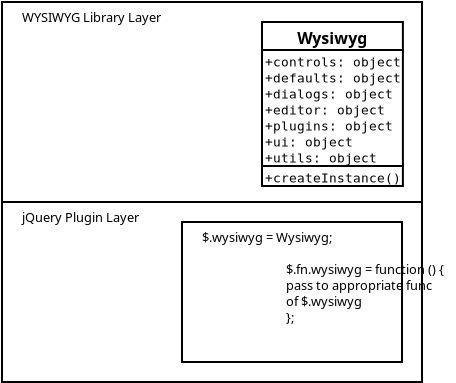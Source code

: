 <?xml version="1.0" encoding="UTF-8"?>
<dia:diagram xmlns:dia="http://www.lysator.liu.se/~alla/dia/">
    <dia:layer name="Background" visible="true" active="true">
        <dia:object type="Standard - Box" version="0" id="O0">
            <dia:attribute name="obj_pos">
                <dia:point val="1,1"/>
            </dia:attribute>
            <dia:attribute name="obj_bb">
                <dia:rectangle val="0.95,0.95;22.05,11.05"/>
            </dia:attribute>
            <dia:attribute name="elem_corner">
                <dia:point val="1,1"/>
            </dia:attribute>
            <dia:attribute name="elem_width">
                <dia:real val="21"/>
            </dia:attribute>
            <dia:attribute name="elem_height">
                <dia:real val="10"/>
            </dia:attribute>
            <dia:attribute name="show_background">
                <dia:boolean val="true"/>
            </dia:attribute>
        </dia:object>
        <dia:object type="UML - Class" version="0" id="O1">
            <dia:attribute name="obj_pos">
                <dia:point val="14,2"/>
            </dia:attribute>
            <dia:attribute name="obj_bb">
                <dia:rectangle val="13.95,1.95;21.095,10.25"/>
            </dia:attribute>
            <dia:attribute name="elem_corner">
                <dia:point val="14,2"/>
            </dia:attribute>
            <dia:attribute name="elem_width">
                <dia:real val="7.045"/>
            </dia:attribute>
            <dia:attribute name="elem_height">
                <dia:real val="8.2"/>
            </dia:attribute>
            <dia:attribute name="name">
                <dia:string>#Wysiwyg#</dia:string>
            </dia:attribute>
            <dia:attribute name="stereotype">
                <dia:string>##</dia:string>
            </dia:attribute>
            <dia:attribute name="comment">
                <dia:string>##</dia:string>
            </dia:attribute>
            <dia:attribute name="abstract">
                <dia:boolean val="false"/>
            </dia:attribute>
            <dia:attribute name="suppress_attributes">
                <dia:boolean val="false"/>
            </dia:attribute>
            <dia:attribute name="suppress_operations">
                <dia:boolean val="false"/>
            </dia:attribute>
            <dia:attribute name="visible_attributes">
                <dia:boolean val="true"/>
            </dia:attribute>
            <dia:attribute name="visible_operations">
                <dia:boolean val="true"/>
            </dia:attribute>
            <dia:attribute name="visible_comments">
                <dia:boolean val="false"/>
            </dia:attribute>
            <dia:attribute name="wrap_operations">
                <dia:boolean val="true"/>
            </dia:attribute>
            <dia:attribute name="wrap_after_char">
                <dia:int val="40"/>
            </dia:attribute>
            <dia:attribute name="comment_line_length">
                <dia:int val="17"/>
            </dia:attribute>
            <dia:attribute name="comment_tagging">
                <dia:boolean val="false"/>
            </dia:attribute>
            <dia:attribute name="line_width">
                <dia:real val="0.1"/>
            </dia:attribute>
            <dia:attribute name="line_color">
                <dia:color val="#000000"/>
            </dia:attribute>
            <dia:attribute name="fill_color">
                <dia:color val="#ffffff"/>
            </dia:attribute>
            <dia:attribute name="text_color">
                <dia:color val="#000000"/>
            </dia:attribute>
            <dia:attribute name="normal_font">
                <dia:font family="monospace" style="0" name="Courier"/>
            </dia:attribute>
            <dia:attribute name="abstract_font">
                <dia:font family="monospace" style="88" name="Courier-BoldOblique"/>
            </dia:attribute>
            <dia:attribute name="polymorphic_font">
                <dia:font family="monospace" style="8" name="Courier-Oblique"/>
            </dia:attribute>
            <dia:attribute name="classname_font">
                <dia:font family="sans" style="80" name="Helvetica-Bold"/>
            </dia:attribute>
            <dia:attribute name="abstract_classname_font">
                <dia:font family="sans" style="88" name="Helvetica-BoldOblique"/>
            </dia:attribute>
            <dia:attribute name="comment_font">
                <dia:font family="sans" style="8" name="Helvetica-Oblique"/>
            </dia:attribute>
            <dia:attribute name="normal_font_height">
                <dia:real val="0.8"/>
            </dia:attribute>
            <dia:attribute name="polymorphic_font_height">
                <dia:real val="0.8"/>
            </dia:attribute>
            <dia:attribute name="abstract_font_height">
                <dia:real val="0.8"/>
            </dia:attribute>
            <dia:attribute name="classname_font_height">
                <dia:real val="1"/>
            </dia:attribute>
            <dia:attribute name="abstract_classname_font_height">
                <dia:real val="1"/>
            </dia:attribute>
            <dia:attribute name="comment_font_height">
                <dia:real val="0.7"/>
            </dia:attribute>
            <dia:attribute name="attributes">
                <dia:composite type="umlattribute">
                    <dia:attribute name="name">
                        <dia:string>#controls#</dia:string>
                    </dia:attribute>
                    <dia:attribute name="type">
                        <dia:string>#object#</dia:string>
                    </dia:attribute>
                    <dia:attribute name="value">
                        <dia:string>##</dia:string>
                    </dia:attribute>
                    <dia:attribute name="comment">
                        <dia:string>##</dia:string>
                    </dia:attribute>
                    <dia:attribute name="visibility">
                        <dia:enum val="0"/>
                    </dia:attribute>
                    <dia:attribute name="abstract">
                        <dia:boolean val="false"/>
                    </dia:attribute>
                    <dia:attribute name="class_scope">
                        <dia:boolean val="false"/>
                    </dia:attribute>
                </dia:composite>
                <dia:composite type="umlattribute">
                    <dia:attribute name="name">
                        <dia:string>#defaults#</dia:string>
                    </dia:attribute>
                    <dia:attribute name="type">
                        <dia:string>#object#</dia:string>
                    </dia:attribute>
                    <dia:attribute name="value">
                        <dia:string>##</dia:string>
                    </dia:attribute>
                    <dia:attribute name="comment">
                        <dia:string>##</dia:string>
                    </dia:attribute>
                    <dia:attribute name="visibility">
                        <dia:enum val="0"/>
                    </dia:attribute>
                    <dia:attribute name="abstract">
                        <dia:boolean val="false"/>
                    </dia:attribute>
                    <dia:attribute name="class_scope">
                        <dia:boolean val="false"/>
                    </dia:attribute>
                </dia:composite>
                <dia:composite type="umlattribute">
                    <dia:attribute name="name">
                        <dia:string>#dialogs#</dia:string>
                    </dia:attribute>
                    <dia:attribute name="type">
                        <dia:string>#object#</dia:string>
                    </dia:attribute>
                    <dia:attribute name="value">
                        <dia:string>##</dia:string>
                    </dia:attribute>
                    <dia:attribute name="comment">
                        <dia:string>##</dia:string>
                    </dia:attribute>
                    <dia:attribute name="visibility">
                        <dia:enum val="0"/>
                    </dia:attribute>
                    <dia:attribute name="abstract">
                        <dia:boolean val="false"/>
                    </dia:attribute>
                    <dia:attribute name="class_scope">
                        <dia:boolean val="false"/>
                    </dia:attribute>
                </dia:composite>
                <dia:composite type="umlattribute">
                    <dia:attribute name="name">
                        <dia:string>#editor#</dia:string>
                    </dia:attribute>
                    <dia:attribute name="type">
                        <dia:string>#object#</dia:string>
                    </dia:attribute>
                    <dia:attribute name="value">
                        <dia:string>##</dia:string>
                    </dia:attribute>
                    <dia:attribute name="comment">
                        <dia:string>##</dia:string>
                    </dia:attribute>
                    <dia:attribute name="visibility">
                        <dia:enum val="0"/>
                    </dia:attribute>
                    <dia:attribute name="abstract">
                        <dia:boolean val="false"/>
                    </dia:attribute>
                    <dia:attribute name="class_scope">
                        <dia:boolean val="false"/>
                    </dia:attribute>
                </dia:composite>
                <dia:composite type="umlattribute">
                    <dia:attribute name="name">
                        <dia:string>#plugins#</dia:string>
                    </dia:attribute>
                    <dia:attribute name="type">
                        <dia:string>#object#</dia:string>
                    </dia:attribute>
                    <dia:attribute name="value">
                        <dia:string>##</dia:string>
                    </dia:attribute>
                    <dia:attribute name="comment">
                        <dia:string>##</dia:string>
                    </dia:attribute>
                    <dia:attribute name="visibility">
                        <dia:enum val="0"/>
                    </dia:attribute>
                    <dia:attribute name="abstract">
                        <dia:boolean val="false"/>
                    </dia:attribute>
                    <dia:attribute name="class_scope">
                        <dia:boolean val="false"/>
                    </dia:attribute>
                </dia:composite>
                <dia:composite type="umlattribute">
                    <dia:attribute name="name">
                        <dia:string>#ui#</dia:string>
                    </dia:attribute>
                    <dia:attribute name="type">
                        <dia:string>#object#</dia:string>
                    </dia:attribute>
                    <dia:attribute name="value">
                        <dia:string>##</dia:string>
                    </dia:attribute>
                    <dia:attribute name="comment">
                        <dia:string>##</dia:string>
                    </dia:attribute>
                    <dia:attribute name="visibility">
                        <dia:enum val="0"/>
                    </dia:attribute>
                    <dia:attribute name="abstract">
                        <dia:boolean val="false"/>
                    </dia:attribute>
                    <dia:attribute name="class_scope">
                        <dia:boolean val="false"/>
                    </dia:attribute>
                </dia:composite>
                <dia:composite type="umlattribute">
                    <dia:attribute name="name">
                        <dia:string>#utils#</dia:string>
                    </dia:attribute>
                    <dia:attribute name="type">
                        <dia:string>#object#</dia:string>
                    </dia:attribute>
                    <dia:attribute name="value">
                        <dia:string>##</dia:string>
                    </dia:attribute>
                    <dia:attribute name="comment">
                        <dia:string>##</dia:string>
                    </dia:attribute>
                    <dia:attribute name="visibility">
                        <dia:enum val="0"/>
                    </dia:attribute>
                    <dia:attribute name="abstract">
                        <dia:boolean val="false"/>
                    </dia:attribute>
                    <dia:attribute name="class_scope">
                        <dia:boolean val="false"/>
                    </dia:attribute>
                </dia:composite>
            </dia:attribute>
            <dia:attribute name="operations">
                <dia:composite type="umloperation">
                    <dia:attribute name="name">
                        <dia:string>#createInstance#</dia:string>
                    </dia:attribute>
                    <dia:attribute name="stereotype">
                        <dia:string>##</dia:string>
                    </dia:attribute>
                    <dia:attribute name="type">
                        <dia:string>##</dia:string>
                    </dia:attribute>
                    <dia:attribute name="visibility">
                        <dia:enum val="0"/>
                    </dia:attribute>
                    <dia:attribute name="comment">
                        <dia:string>##</dia:string>
                    </dia:attribute>
                    <dia:attribute name="abstract">
                        <dia:boolean val="false"/>
                    </dia:attribute>
                    <dia:attribute name="inheritance_type">
                        <dia:enum val="2"/>
                    </dia:attribute>
                    <dia:attribute name="query">
                        <dia:boolean val="false"/>
                    </dia:attribute>
                    <dia:attribute name="class_scope">
                        <dia:boolean val="false"/>
                    </dia:attribute>
                    <dia:attribute name="parameters"/>
                </dia:composite>
            </dia:attribute>
            <dia:attribute name="template">
                <dia:boolean val="false"/>
            </dia:attribute>
            <dia:attribute name="templates"/>
        </dia:object>
        <dia:object type="Standard - Text" version="1" id="O2">
            <dia:attribute name="obj_pos">
                <dia:point val="2,2"/>
            </dia:attribute>
            <dia:attribute name="obj_bb">
                <dia:rectangle val="2,1.405;9.57,2.152"/>
            </dia:attribute>
            <dia:attribute name="text">
                <dia:composite type="text">
                    <dia:attribute name="string">
                        <dia:string>#WYSIWYG Library Layer#</dia:string>
                    </dia:attribute>
                    <dia:attribute name="font">
                        <dia:font family="sans" style="0" name="Helvetica"/>
                    </dia:attribute>
                    <dia:attribute name="height">
                        <dia:real val="0.8"/>
                    </dia:attribute>
                    <dia:attribute name="pos">
                        <dia:point val="2,2"/>
                    </dia:attribute>
                    <dia:attribute name="color">
                        <dia:color val="#000000"/>
                    </dia:attribute>
                    <dia:attribute name="alignment">
                        <dia:enum val="0"/>
                    </dia:attribute>
                </dia:composite>
            </dia:attribute>
            <dia:attribute name="valign">
                <dia:enum val="3"/>
            </dia:attribute>
        </dia:object>
        <dia:object type="Standard - Box" version="0" id="O3">
            <dia:attribute name="obj_pos">
                <dia:point val="1,11"/>
            </dia:attribute>
            <dia:attribute name="obj_bb">
                <dia:rectangle val="0.95,10.95;22.05,20.05"/>
            </dia:attribute>
            <dia:attribute name="elem_corner">
                <dia:point val="1,11"/>
            </dia:attribute>
            <dia:attribute name="elem_width">
                <dia:real val="21"/>
            </dia:attribute>
            <dia:attribute name="elem_height">
                <dia:real val="9"/>
            </dia:attribute>
            <dia:attribute name="show_background">
                <dia:boolean val="true"/>
            </dia:attribute>
        </dia:object>
        <dia:object type="Standard - Text" version="1" id="O4">
            <dia:attribute name="obj_pos">
                <dia:point val="2,12"/>
            </dia:attribute>
            <dia:attribute name="obj_bb">
                <dia:rectangle val="2,11.386;8.306,12.19"/>
            </dia:attribute>
            <dia:attribute name="text">
                <dia:composite type="text">
                    <dia:attribute name="string">
                        <dia:string>#jQuery Plugin Layer#</dia:string>
                    </dia:attribute>
                    <dia:attribute name="font">
                        <dia:font family="sans" style="0" name="Helvetica"/>
                    </dia:attribute>
                    <dia:attribute name="height">
                        <dia:real val="0.8"/>
                    </dia:attribute>
                    <dia:attribute name="pos">
                        <dia:point val="2,12"/>
                    </dia:attribute>
                    <dia:attribute name="color">
                        <dia:color val="#000000"/>
                    </dia:attribute>
                    <dia:attribute name="alignment">
                        <dia:enum val="0"/>
                    </dia:attribute>
                </dia:composite>
            </dia:attribute>
            <dia:attribute name="valign">
                <dia:enum val="3"/>
            </dia:attribute>
        </dia:object>
        <dia:object type="Standard - Box" version="0" id="O5">
            <dia:attribute name="obj_pos">
                <dia:point val="10,12"/>
            </dia:attribute>
            <dia:attribute name="obj_bb">
                <dia:rectangle val="9.95,11.95;21.05,19.05"/>
            </dia:attribute>
            <dia:attribute name="elem_corner">
                <dia:point val="10,12"/>
            </dia:attribute>
            <dia:attribute name="elem_width">
                <dia:real val="11"/>
            </dia:attribute>
            <dia:attribute name="elem_height">
                <dia:real val="7"/>
            </dia:attribute>
            <dia:attribute name="show_background">
                <dia:boolean val="true"/>
            </dia:attribute>
        </dia:object>
        <dia:object type="Standard - Text" version="1" id="O6">
            <dia:attribute name="obj_pos">
                <dia:point val="11,13"/>
            </dia:attribute>
            <dia:attribute name="obj_bb">
                <dia:rectangle val="10.981,12.386;20.032,17.19"/>
            </dia:attribute>
            <dia:attribute name="text">
                <dia:composite type="text">
                    <dia:attribute name="string">
                        <dia:string>#$.wysiwyg = Wysiwyg;

                            $.fn.wysiwyg = function () {
                            pass to appropriate func
                            of $.wysiwyg
                            };#</dia:string>
                    </dia:attribute>
                    <dia:attribute name="font">
                        <dia:font family="sans" style="0" name="Helvetica"/>
                    </dia:attribute>
                    <dia:attribute name="height">
                        <dia:real val="0.8"/>
                    </dia:attribute>
                    <dia:attribute name="pos">
                        <dia:point val="11,13"/>
                    </dia:attribute>
                    <dia:attribute name="color">
                        <dia:color val="#000000"/>
                    </dia:attribute>
                    <dia:attribute name="alignment">
                        <dia:enum val="0"/>
                    </dia:attribute>
                </dia:composite>
            </dia:attribute>
            <dia:attribute name="valign">
                <dia:enum val="3"/>
            </dia:attribute>
        </dia:object>
    </dia:layer>
</dia:diagram>
